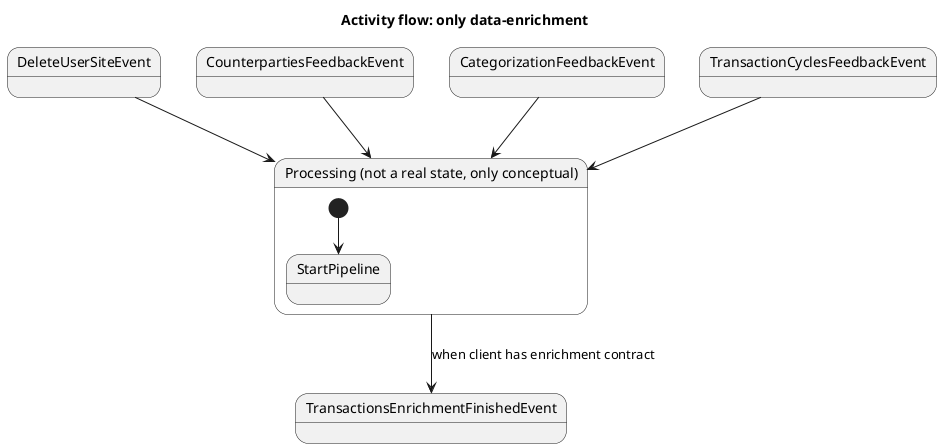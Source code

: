 @startuml
title Activity flow: only data-enrichment

state DeleteUserSiteEvent
state CounterpartiesFeedbackEvent
state CategorizationFeedbackEvent
state TransactionCyclesFeedbackEvent
state TransactionsEnrichmentFinishedEvent

state "Processing (not a real state, only conceptual)" as Processing {
    state StartPipeline

    [*] --> StartPipeline
}

DeleteUserSiteEvent --> Processing
CounterpartiesFeedbackEvent --> Processing
CategorizationFeedbackEvent --> Processing
TransactionCyclesFeedbackEvent --> Processing

Processing --> TransactionsEnrichmentFinishedEvent : when client has enrichment contract
@enduml
